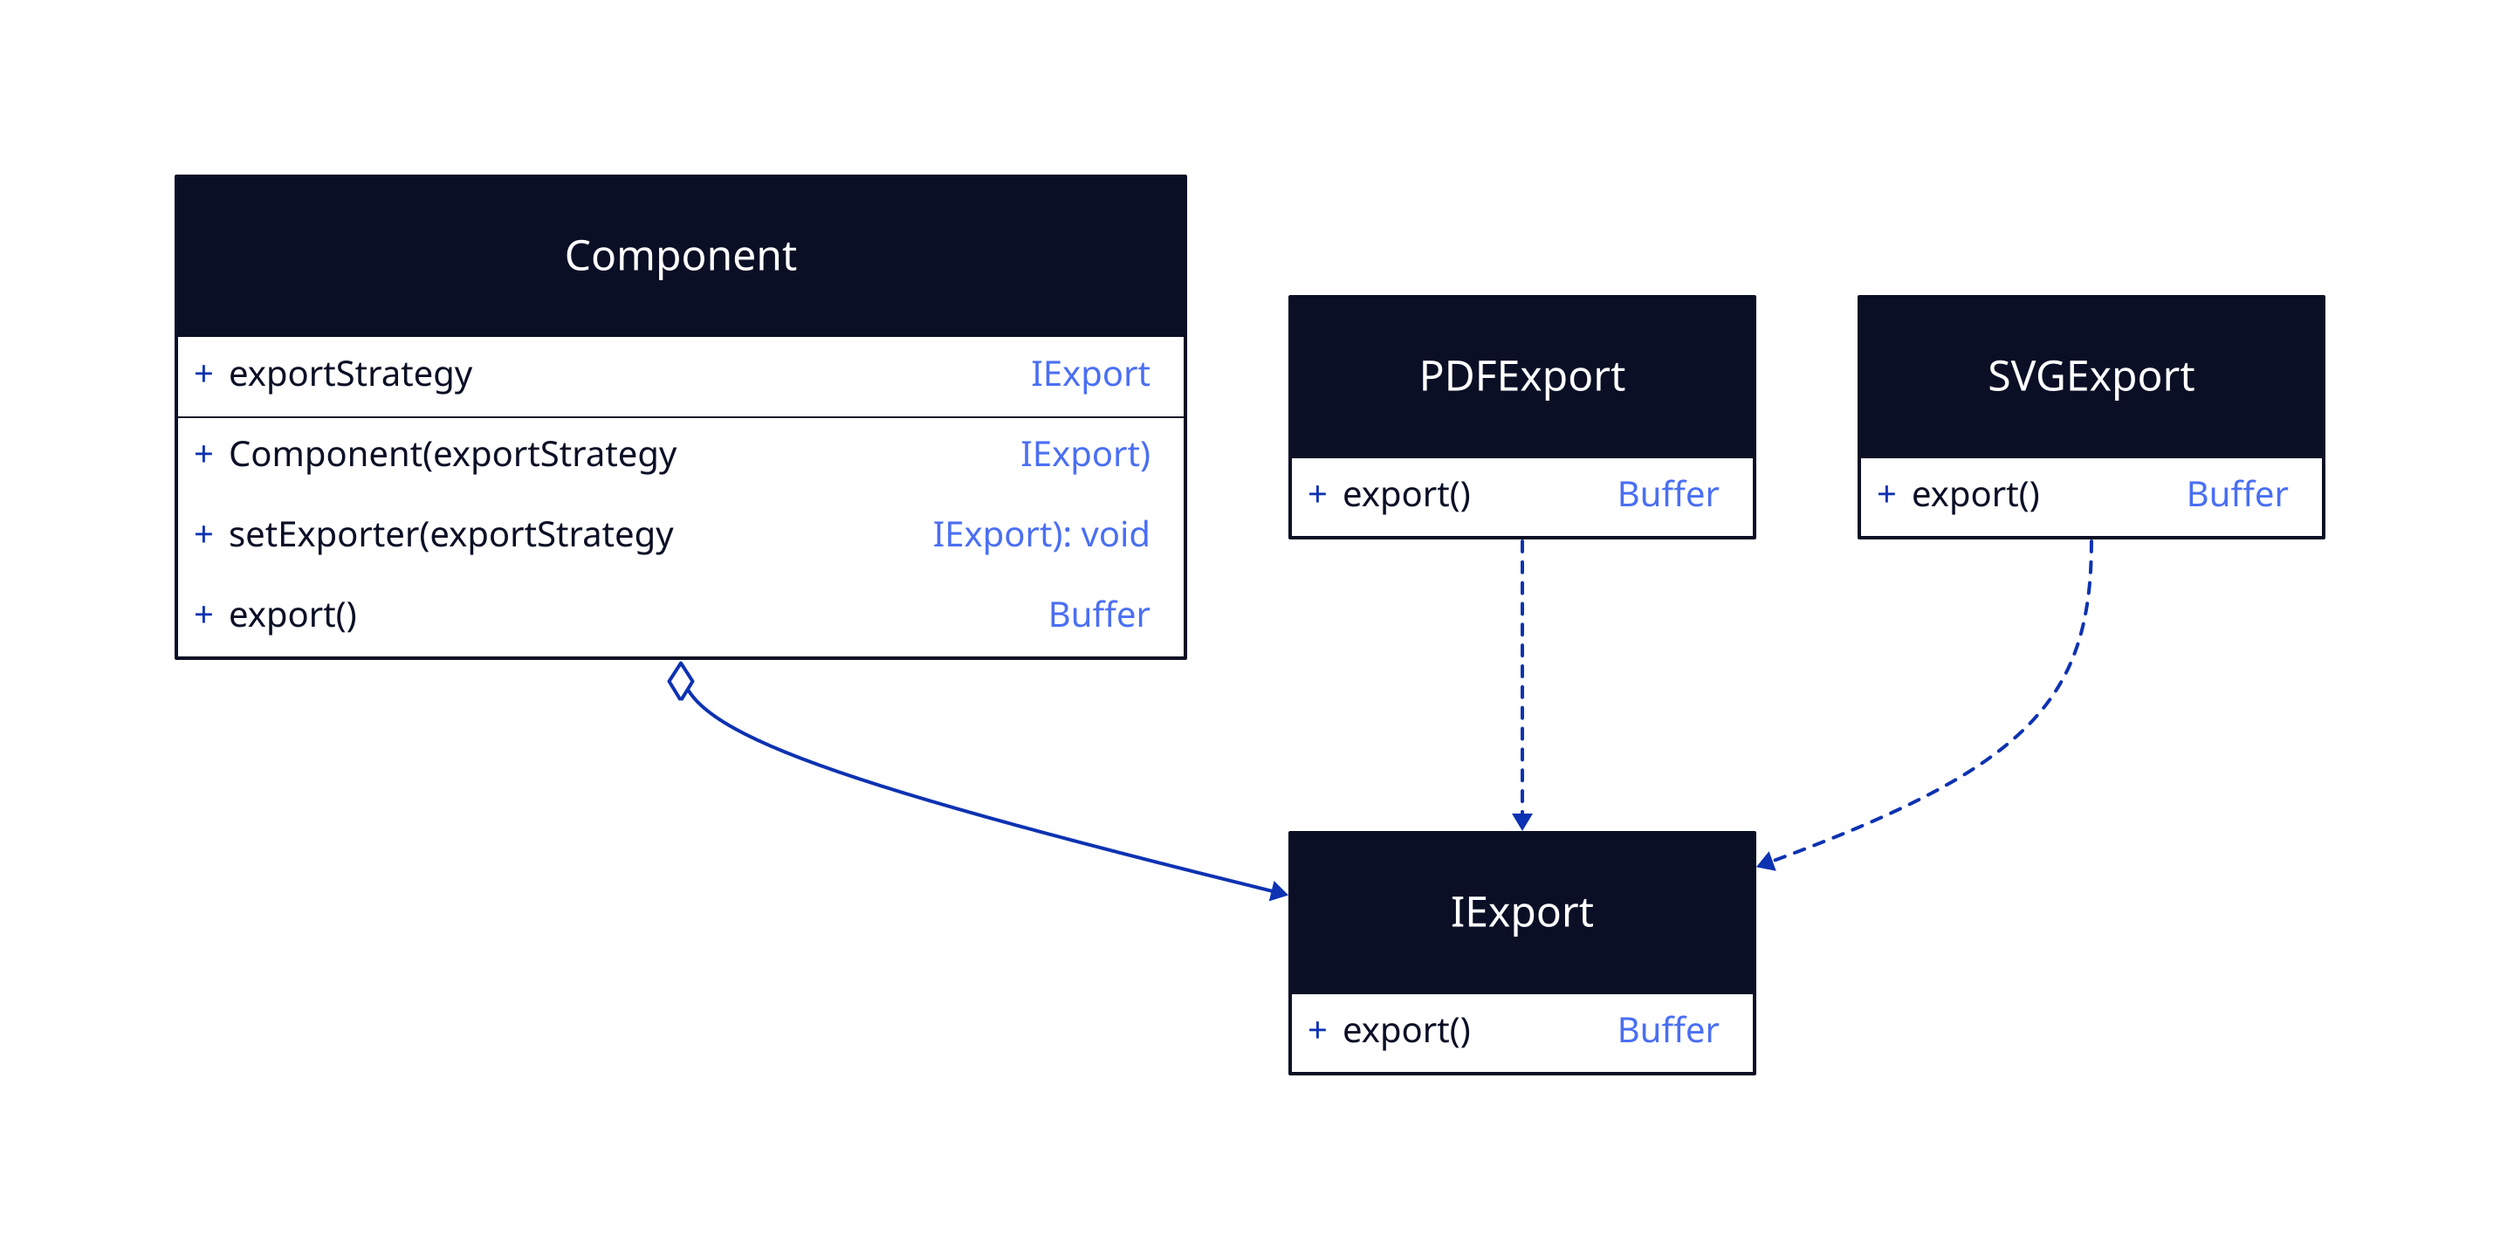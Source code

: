 IExport {
    shape: class
    export(): Buffer
}

PDFExport {
    shape: class
    export(): Buffer
}

SVGExport {
    shape: class
    export(): Buffer
}

Component {
    shape: class
    Component(exportStrategy: IExport)
    exportStrategy: IExport
    setExporter(exportStrategy: IExport): void
    export(): Buffer
}

Component <-> IExport {
    source-arrowhead: {
        shape: diamond
        style: {
            filled: false
        }
    }
}
PDFExport -> IExport {
    style: {
        stroke-dash: 3
    }
}

SVGExport -> IExport {
    style: {
        stroke-dash: 3
    }
}
